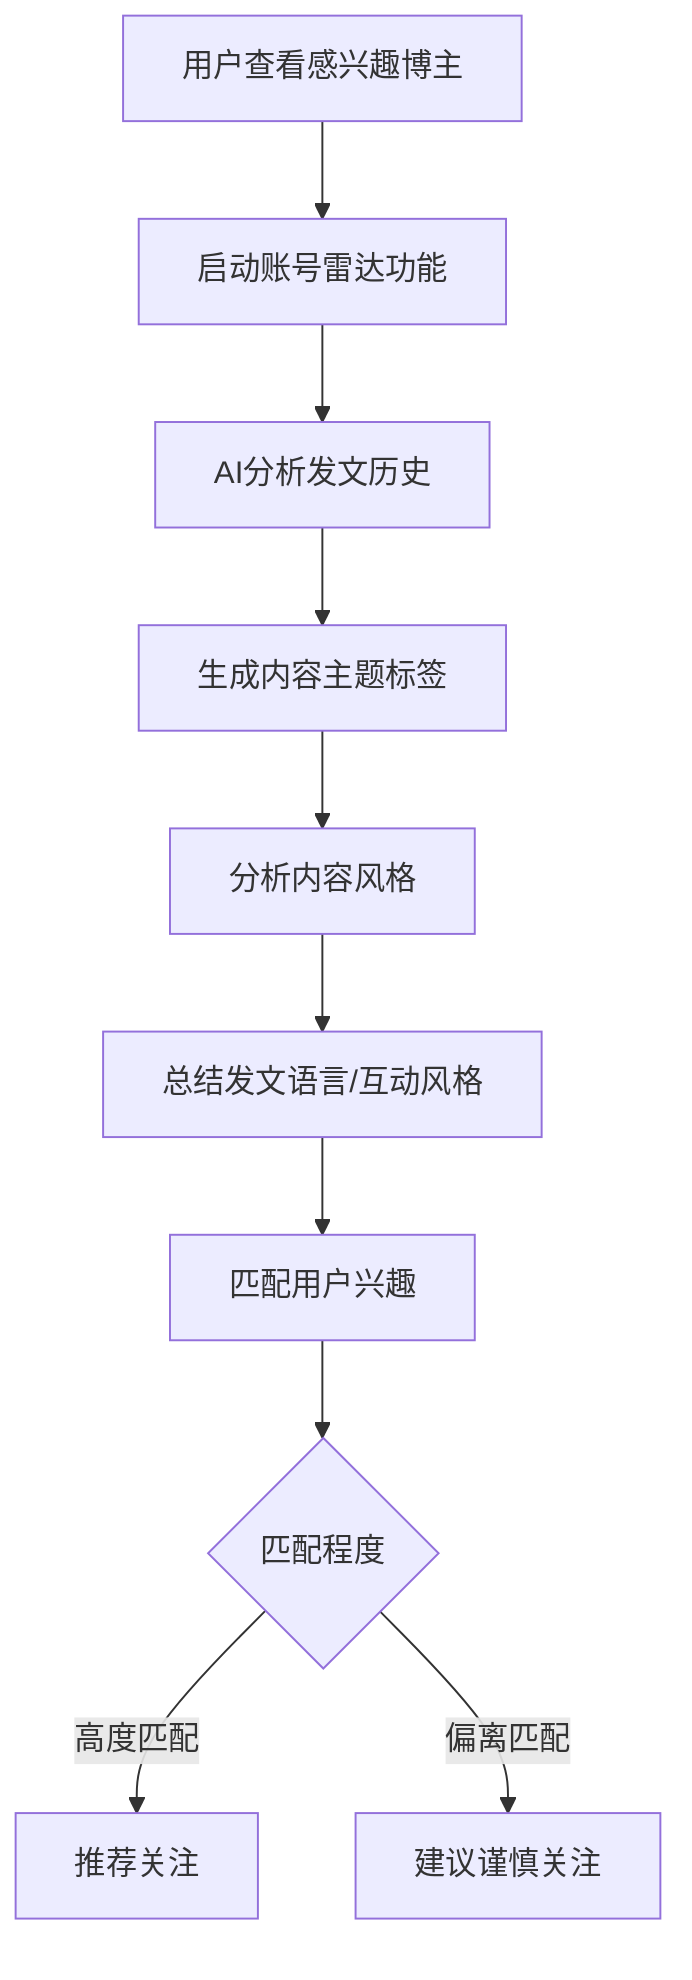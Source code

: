 flowchart TD
    A[用户查看感兴趣博主] --> B[启动账号雷达功能]
    B --> C[AI分析发文历史]
    C --> D[生成内容主题标签]
    D --> E[分析内容风格]
    E --> F[总结发文语言/互动风格]
    F --> G[匹配用户兴趣]
    G --> H{匹配程度}
    H --> |高度匹配| I[推荐关注]
    H --> |偏离匹配| J[建议谨慎关注]